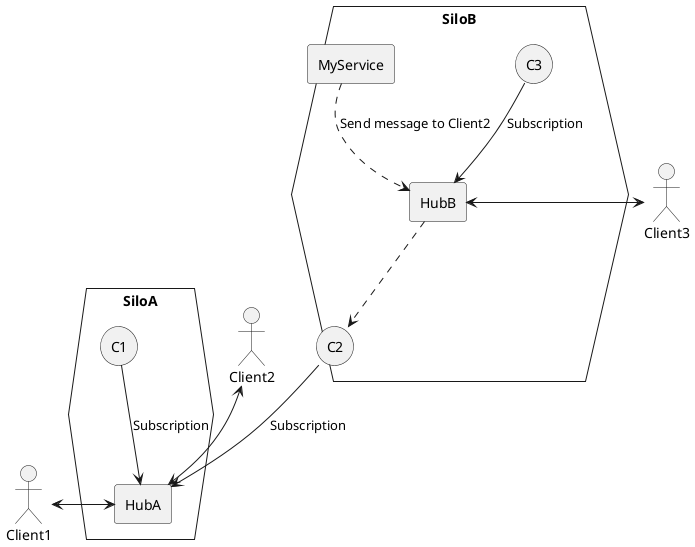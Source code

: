 ' docker run -d -p 8080:8080 --name plantuml plantuml/plantuml-server:jetty
@startuml Orleans.SignalR
hexagon SiloA {
    storage C1
    agent HubA
}

hexagon SiloB {
    storage C2
    storage C3
    agent HubB
    agent MyService
}

actor Client1
actor Client2
actor Client3

Client1 <-> HubA
Client2 <--> HubA
Client3 <-> HubB

C1 --> HubA : Subscription
C2 --> HubA : Subscription
C3 --> HubB : Subscription

MyService ..> HubB : Send message to Client2
HubB ..> C2

@enduml